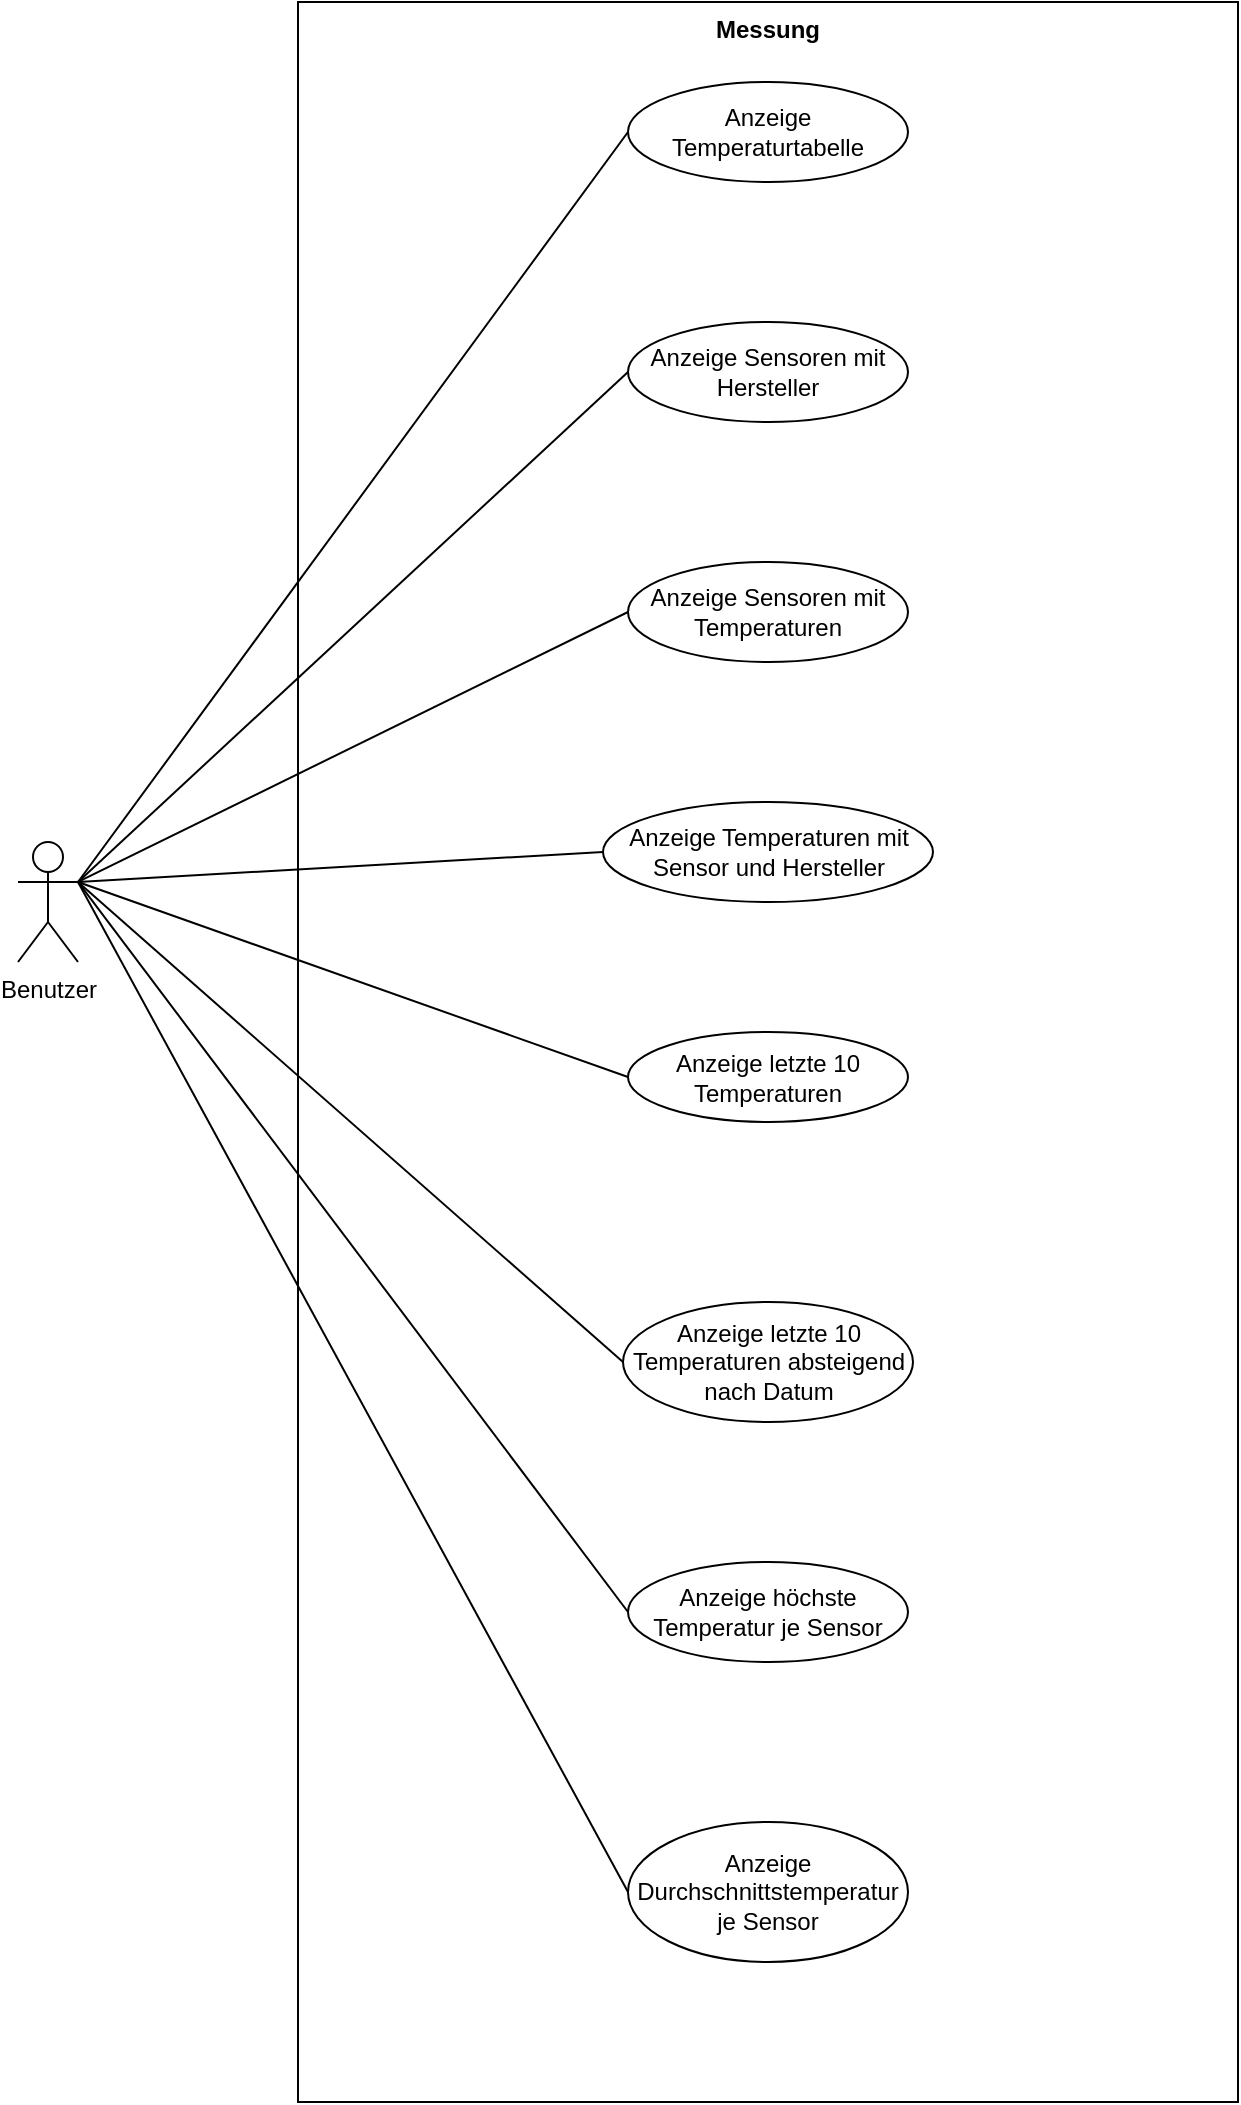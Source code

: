 <mxfile version="14.6.9" type="device"><diagram id="VIEbqTFGga7FIiE4I5qb" name="Page-1"><mxGraphModel dx="2021" dy="1124" grid="1" gridSize="10" guides="1" tooltips="1" connect="1" arrows="1" fold="1" page="1" pageScale="1" pageWidth="827" pageHeight="1169" math="0" shadow="0"><root><mxCell id="0"/><mxCell id="1" parent="0"/><mxCell id="aUb71aG2aJl25rqnS2Pm-8" value="Messung" style="shape=rect;html=1;verticalAlign=top;fontStyle=1;whiteSpace=wrap;align=center;" vertex="1" parent="1"><mxGeometry x="170" y="70" width="470" height="1050" as="geometry"/></mxCell><mxCell id="aUb71aG2aJl25rqnS2Pm-1" value="Benutzer" style="shape=umlActor;html=1;verticalLabelPosition=bottom;verticalAlign=top;align=center;" vertex="1" parent="1"><mxGeometry x="30" y="490" width="30" height="60" as="geometry"/></mxCell><mxCell id="aUb71aG2aJl25rqnS2Pm-2" value="Anzeige Temperaturtabelle" style="ellipse;whiteSpace=wrap;html=1;" vertex="1" parent="1"><mxGeometry x="335" y="110" width="140" height="50" as="geometry"/></mxCell><mxCell id="aUb71aG2aJl25rqnS2Pm-3" value="Anzeige Sensoren mit Hersteller" style="ellipse;whiteSpace=wrap;html=1;" vertex="1" parent="1"><mxGeometry x="335" y="230" width="140" height="50" as="geometry"/></mxCell><mxCell id="aUb71aG2aJl25rqnS2Pm-4" value="Anzeige Sensoren mit Temperaturen" style="ellipse;whiteSpace=wrap;html=1;" vertex="1" parent="1"><mxGeometry x="335" y="350" width="140" height="50" as="geometry"/></mxCell><mxCell id="aUb71aG2aJl25rqnS2Pm-5" value="Anzeige Temperaturen mit Sensor und Hersteller" style="ellipse;whiteSpace=wrap;html=1;" vertex="1" parent="1"><mxGeometry x="322.5" y="470" width="165" height="50" as="geometry"/></mxCell><mxCell id="aUb71aG2aJl25rqnS2Pm-6" value="Anzeige letzte 10 Temperaturen" style="ellipse;whiteSpace=wrap;html=1;" vertex="1" parent="1"><mxGeometry x="335" y="585" width="140" height="45" as="geometry"/></mxCell><mxCell id="aUb71aG2aJl25rqnS2Pm-7" value="Anzeige letzte 10 Temperaturen absteigend nach Datum" style="ellipse;whiteSpace=wrap;html=1;" vertex="1" parent="1"><mxGeometry x="332.5" y="720" width="145" height="60" as="geometry"/></mxCell><mxCell id="aUb71aG2aJl25rqnS2Pm-9" value="Anzeige höchste Temperatur je Sensor" style="ellipse;whiteSpace=wrap;html=1;" vertex="1" parent="1"><mxGeometry x="335" y="850" width="140" height="50" as="geometry"/></mxCell><mxCell id="aUb71aG2aJl25rqnS2Pm-10" value="Anzeige Durchschnittstemperatur je Sensor" style="ellipse;whiteSpace=wrap;html=1;" vertex="1" parent="1"><mxGeometry x="335" y="980" width="140" height="70" as="geometry"/></mxCell><mxCell id="aUb71aG2aJl25rqnS2Pm-12" value="" style="edgeStyle=none;html=1;endArrow=none;verticalAlign=bottom;exitX=1;exitY=0.333;exitDx=0;exitDy=0;exitPerimeter=0;entryX=0;entryY=0.5;entryDx=0;entryDy=0;" edge="1" parent="1" source="aUb71aG2aJl25rqnS2Pm-1" target="aUb71aG2aJl25rqnS2Pm-10"><mxGeometry width="160" relative="1" as="geometry"><mxPoint x="330" y="700" as="sourcePoint"/><mxPoint x="490" y="700" as="targetPoint"/></mxGeometry></mxCell><mxCell id="aUb71aG2aJl25rqnS2Pm-13" value="" style="edgeStyle=none;html=1;endArrow=none;verticalAlign=bottom;exitX=1;exitY=0.333;exitDx=0;exitDy=0;exitPerimeter=0;entryX=0;entryY=0.5;entryDx=0;entryDy=0;" edge="1" parent="1" source="aUb71aG2aJl25rqnS2Pm-1" target="aUb71aG2aJl25rqnS2Pm-9"><mxGeometry width="160" relative="1" as="geometry"><mxPoint x="330" y="700" as="sourcePoint"/><mxPoint x="490" y="700" as="targetPoint"/></mxGeometry></mxCell><mxCell id="aUb71aG2aJl25rqnS2Pm-14" value="" style="edgeStyle=none;html=1;endArrow=none;verticalAlign=bottom;exitX=1;exitY=0.333;exitDx=0;exitDy=0;exitPerimeter=0;entryX=0;entryY=0.5;entryDx=0;entryDy=0;" edge="1" parent="1" source="aUb71aG2aJl25rqnS2Pm-1" target="aUb71aG2aJl25rqnS2Pm-7"><mxGeometry width="160" relative="1" as="geometry"><mxPoint x="330" y="700" as="sourcePoint"/><mxPoint x="490" y="700" as="targetPoint"/></mxGeometry></mxCell><mxCell id="aUb71aG2aJl25rqnS2Pm-15" value="" style="edgeStyle=none;html=1;endArrow=none;verticalAlign=bottom;exitX=0;exitY=0.5;exitDx=0;exitDy=0;entryX=1;entryY=0.333;entryDx=0;entryDy=0;entryPerimeter=0;" edge="1" parent="1" source="aUb71aG2aJl25rqnS2Pm-6" target="aUb71aG2aJl25rqnS2Pm-1"><mxGeometry width="160" relative="1" as="geometry"><mxPoint x="330" y="700" as="sourcePoint"/><mxPoint x="490" y="700" as="targetPoint"/></mxGeometry></mxCell><mxCell id="aUb71aG2aJl25rqnS2Pm-16" value="" style="edgeStyle=none;html=1;endArrow=none;verticalAlign=bottom;exitX=1;exitY=0.333;exitDx=0;exitDy=0;exitPerimeter=0;entryX=0;entryY=0.5;entryDx=0;entryDy=0;" edge="1" parent="1" source="aUb71aG2aJl25rqnS2Pm-1" target="aUb71aG2aJl25rqnS2Pm-5"><mxGeometry width="160" relative="1" as="geometry"><mxPoint x="330" y="700" as="sourcePoint"/><mxPoint x="490" y="700" as="targetPoint"/></mxGeometry></mxCell><mxCell id="aUb71aG2aJl25rqnS2Pm-17" value="" style="edgeStyle=none;html=1;endArrow=none;verticalAlign=bottom;exitX=1;exitY=0.333;exitDx=0;exitDy=0;exitPerimeter=0;entryX=0;entryY=0.5;entryDx=0;entryDy=0;" edge="1" parent="1" source="aUb71aG2aJl25rqnS2Pm-1" target="aUb71aG2aJl25rqnS2Pm-4"><mxGeometry width="160" relative="1" as="geometry"><mxPoint x="330" y="700" as="sourcePoint"/><mxPoint x="490" y="700" as="targetPoint"/></mxGeometry></mxCell><mxCell id="aUb71aG2aJl25rqnS2Pm-18" value="" style="edgeStyle=none;html=1;endArrow=none;verticalAlign=bottom;exitX=1;exitY=0.333;exitDx=0;exitDy=0;exitPerimeter=0;entryX=0;entryY=0.5;entryDx=0;entryDy=0;" edge="1" parent="1" source="aUb71aG2aJl25rqnS2Pm-1" target="aUb71aG2aJl25rqnS2Pm-3"><mxGeometry width="160" relative="1" as="geometry"><mxPoint x="330" y="600" as="sourcePoint"/><mxPoint x="490" y="600" as="targetPoint"/></mxGeometry></mxCell><mxCell id="aUb71aG2aJl25rqnS2Pm-19" value="" style="edgeStyle=none;html=1;endArrow=none;verticalAlign=bottom;entryX=0;entryY=0.5;entryDx=0;entryDy=0;" edge="1" parent="1" target="aUb71aG2aJl25rqnS2Pm-2"><mxGeometry width="160" relative="1" as="geometry"><mxPoint x="60" y="510" as="sourcePoint"/><mxPoint x="490" y="600" as="targetPoint"/></mxGeometry></mxCell></root></mxGraphModel></diagram></mxfile>